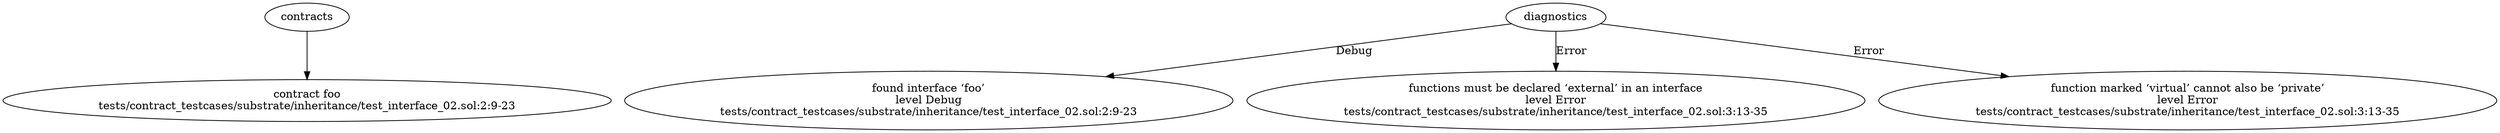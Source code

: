 strict digraph "tests/contract_testcases/substrate/inheritance/test_interface_02.sol" {
	contract [label="contract foo\ntests/contract_testcases/substrate/inheritance/test_interface_02.sol:2:9-23"]
	diagnostic [label="found interface ‘foo’\nlevel Debug\ntests/contract_testcases/substrate/inheritance/test_interface_02.sol:2:9-23"]
	diagnostic_5 [label="functions must be declared ‘external’ in an interface\nlevel Error\ntests/contract_testcases/substrate/inheritance/test_interface_02.sol:3:13-35"]
	diagnostic_6 [label="function marked ‘virtual’ cannot also be ‘private’\nlevel Error\ntests/contract_testcases/substrate/inheritance/test_interface_02.sol:3:13-35"]
	contracts -> contract
	diagnostics -> diagnostic [label="Debug"]
	diagnostics -> diagnostic_5 [label="Error"]
	diagnostics -> diagnostic_6 [label="Error"]
}
